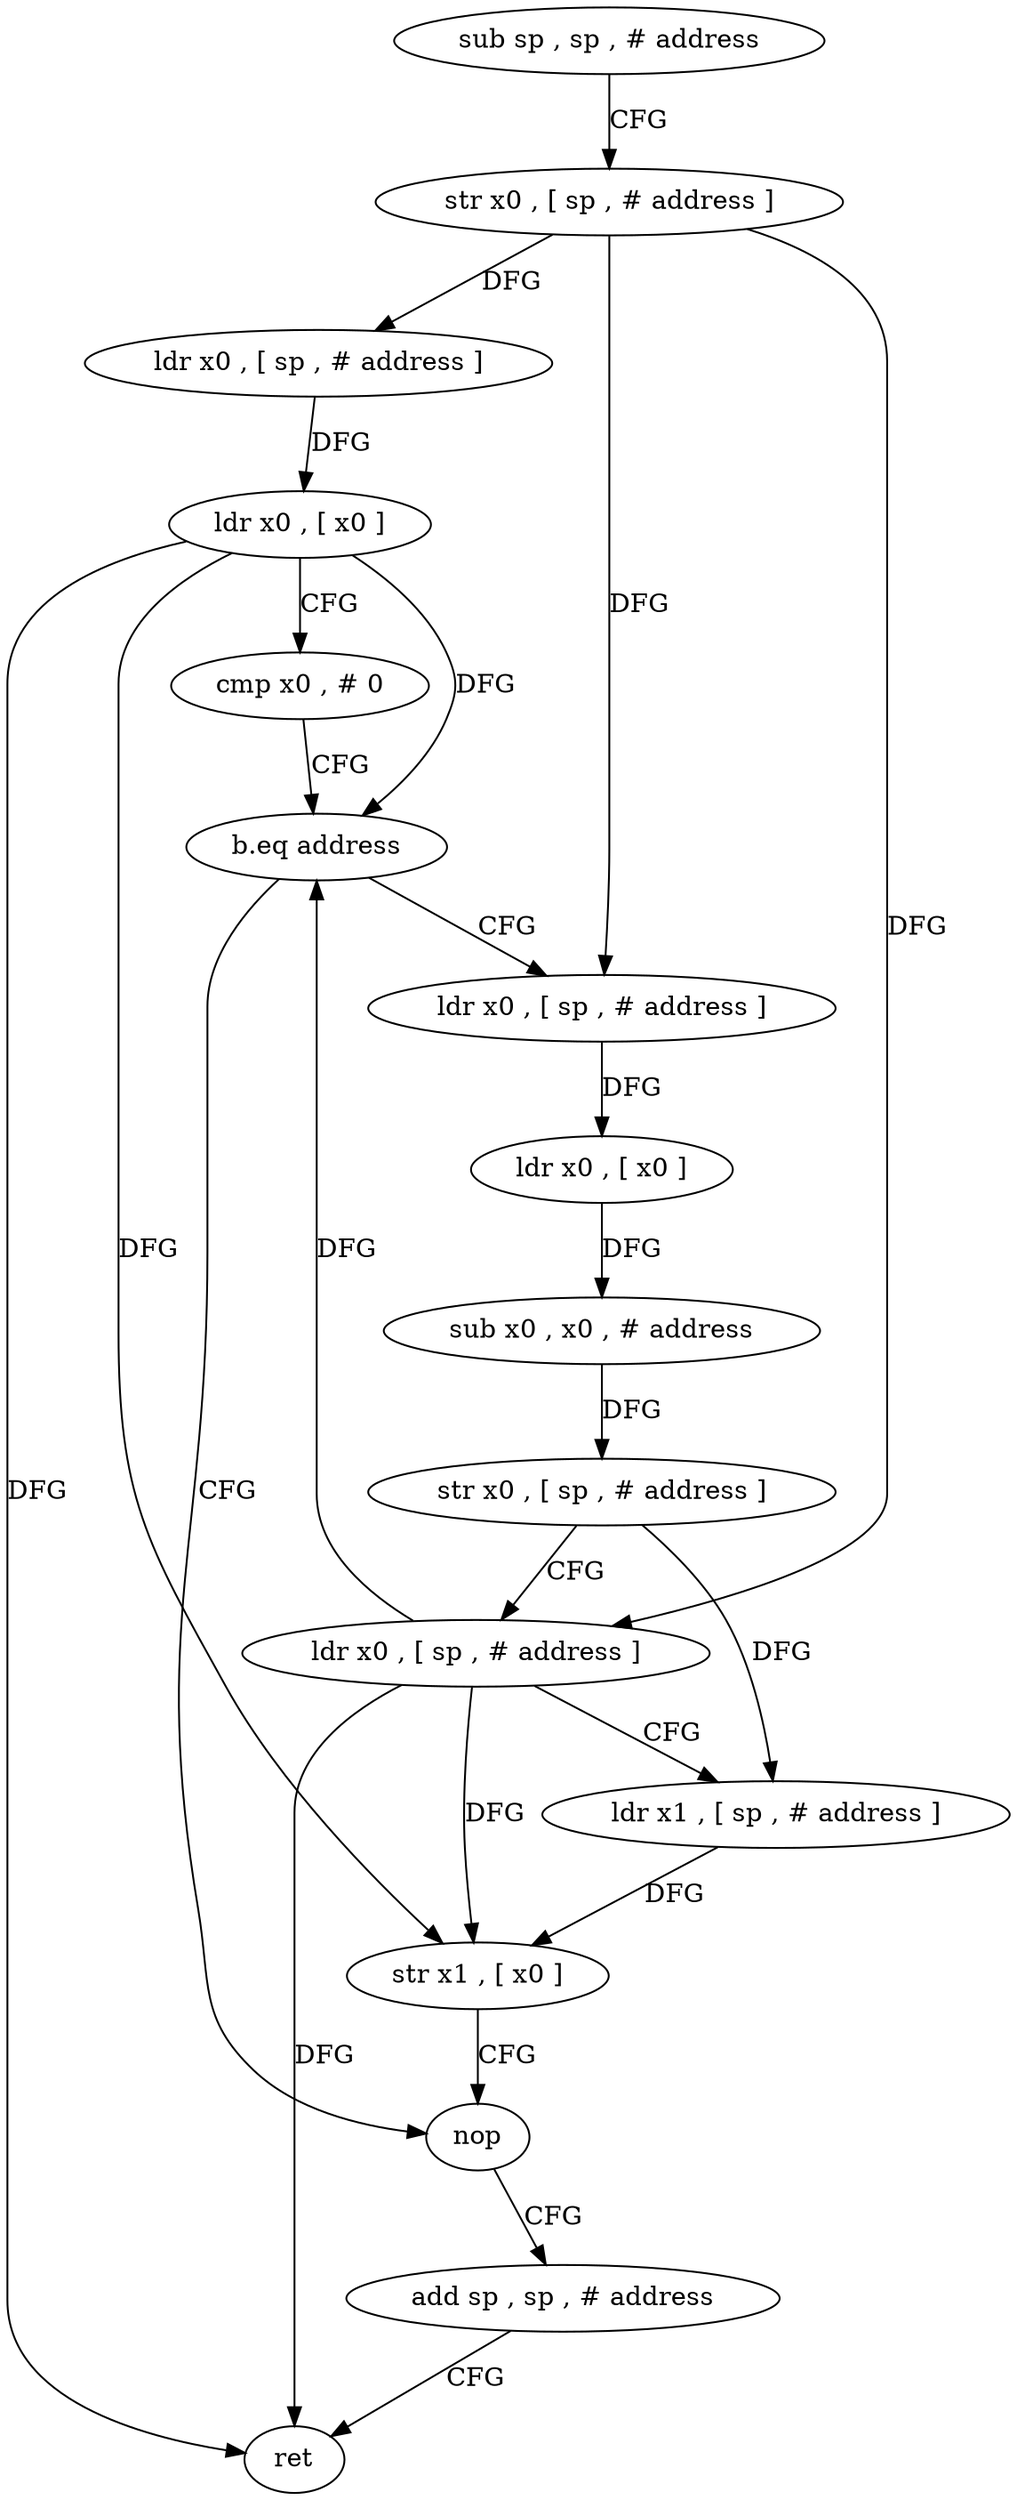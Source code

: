 digraph "func" {
"4450748" [label = "sub sp , sp , # address" ]
"4450752" [label = "str x0 , [ sp , # address ]" ]
"4450756" [label = "ldr x0 , [ sp , # address ]" ]
"4450760" [label = "ldr x0 , [ x0 ]" ]
"4450764" [label = "cmp x0 , # 0" ]
"4450768" [label = "b.eq address" ]
"4450800" [label = "nop" ]
"4450772" [label = "ldr x0 , [ sp , # address ]" ]
"4450804" [label = "add sp , sp , # address" ]
"4450808" [label = "ret" ]
"4450776" [label = "ldr x0 , [ x0 ]" ]
"4450780" [label = "sub x0 , x0 , # address" ]
"4450784" [label = "str x0 , [ sp , # address ]" ]
"4450788" [label = "ldr x0 , [ sp , # address ]" ]
"4450792" [label = "ldr x1 , [ sp , # address ]" ]
"4450796" [label = "str x1 , [ x0 ]" ]
"4450748" -> "4450752" [ label = "CFG" ]
"4450752" -> "4450756" [ label = "DFG" ]
"4450752" -> "4450772" [ label = "DFG" ]
"4450752" -> "4450788" [ label = "DFG" ]
"4450756" -> "4450760" [ label = "DFG" ]
"4450760" -> "4450764" [ label = "CFG" ]
"4450760" -> "4450768" [ label = "DFG" ]
"4450760" -> "4450808" [ label = "DFG" ]
"4450760" -> "4450796" [ label = "DFG" ]
"4450764" -> "4450768" [ label = "CFG" ]
"4450768" -> "4450800" [ label = "CFG" ]
"4450768" -> "4450772" [ label = "CFG" ]
"4450800" -> "4450804" [ label = "CFG" ]
"4450772" -> "4450776" [ label = "DFG" ]
"4450804" -> "4450808" [ label = "CFG" ]
"4450776" -> "4450780" [ label = "DFG" ]
"4450780" -> "4450784" [ label = "DFG" ]
"4450784" -> "4450788" [ label = "CFG" ]
"4450784" -> "4450792" [ label = "DFG" ]
"4450788" -> "4450792" [ label = "CFG" ]
"4450788" -> "4450768" [ label = "DFG" ]
"4450788" -> "4450808" [ label = "DFG" ]
"4450788" -> "4450796" [ label = "DFG" ]
"4450792" -> "4450796" [ label = "DFG" ]
"4450796" -> "4450800" [ label = "CFG" ]
}
